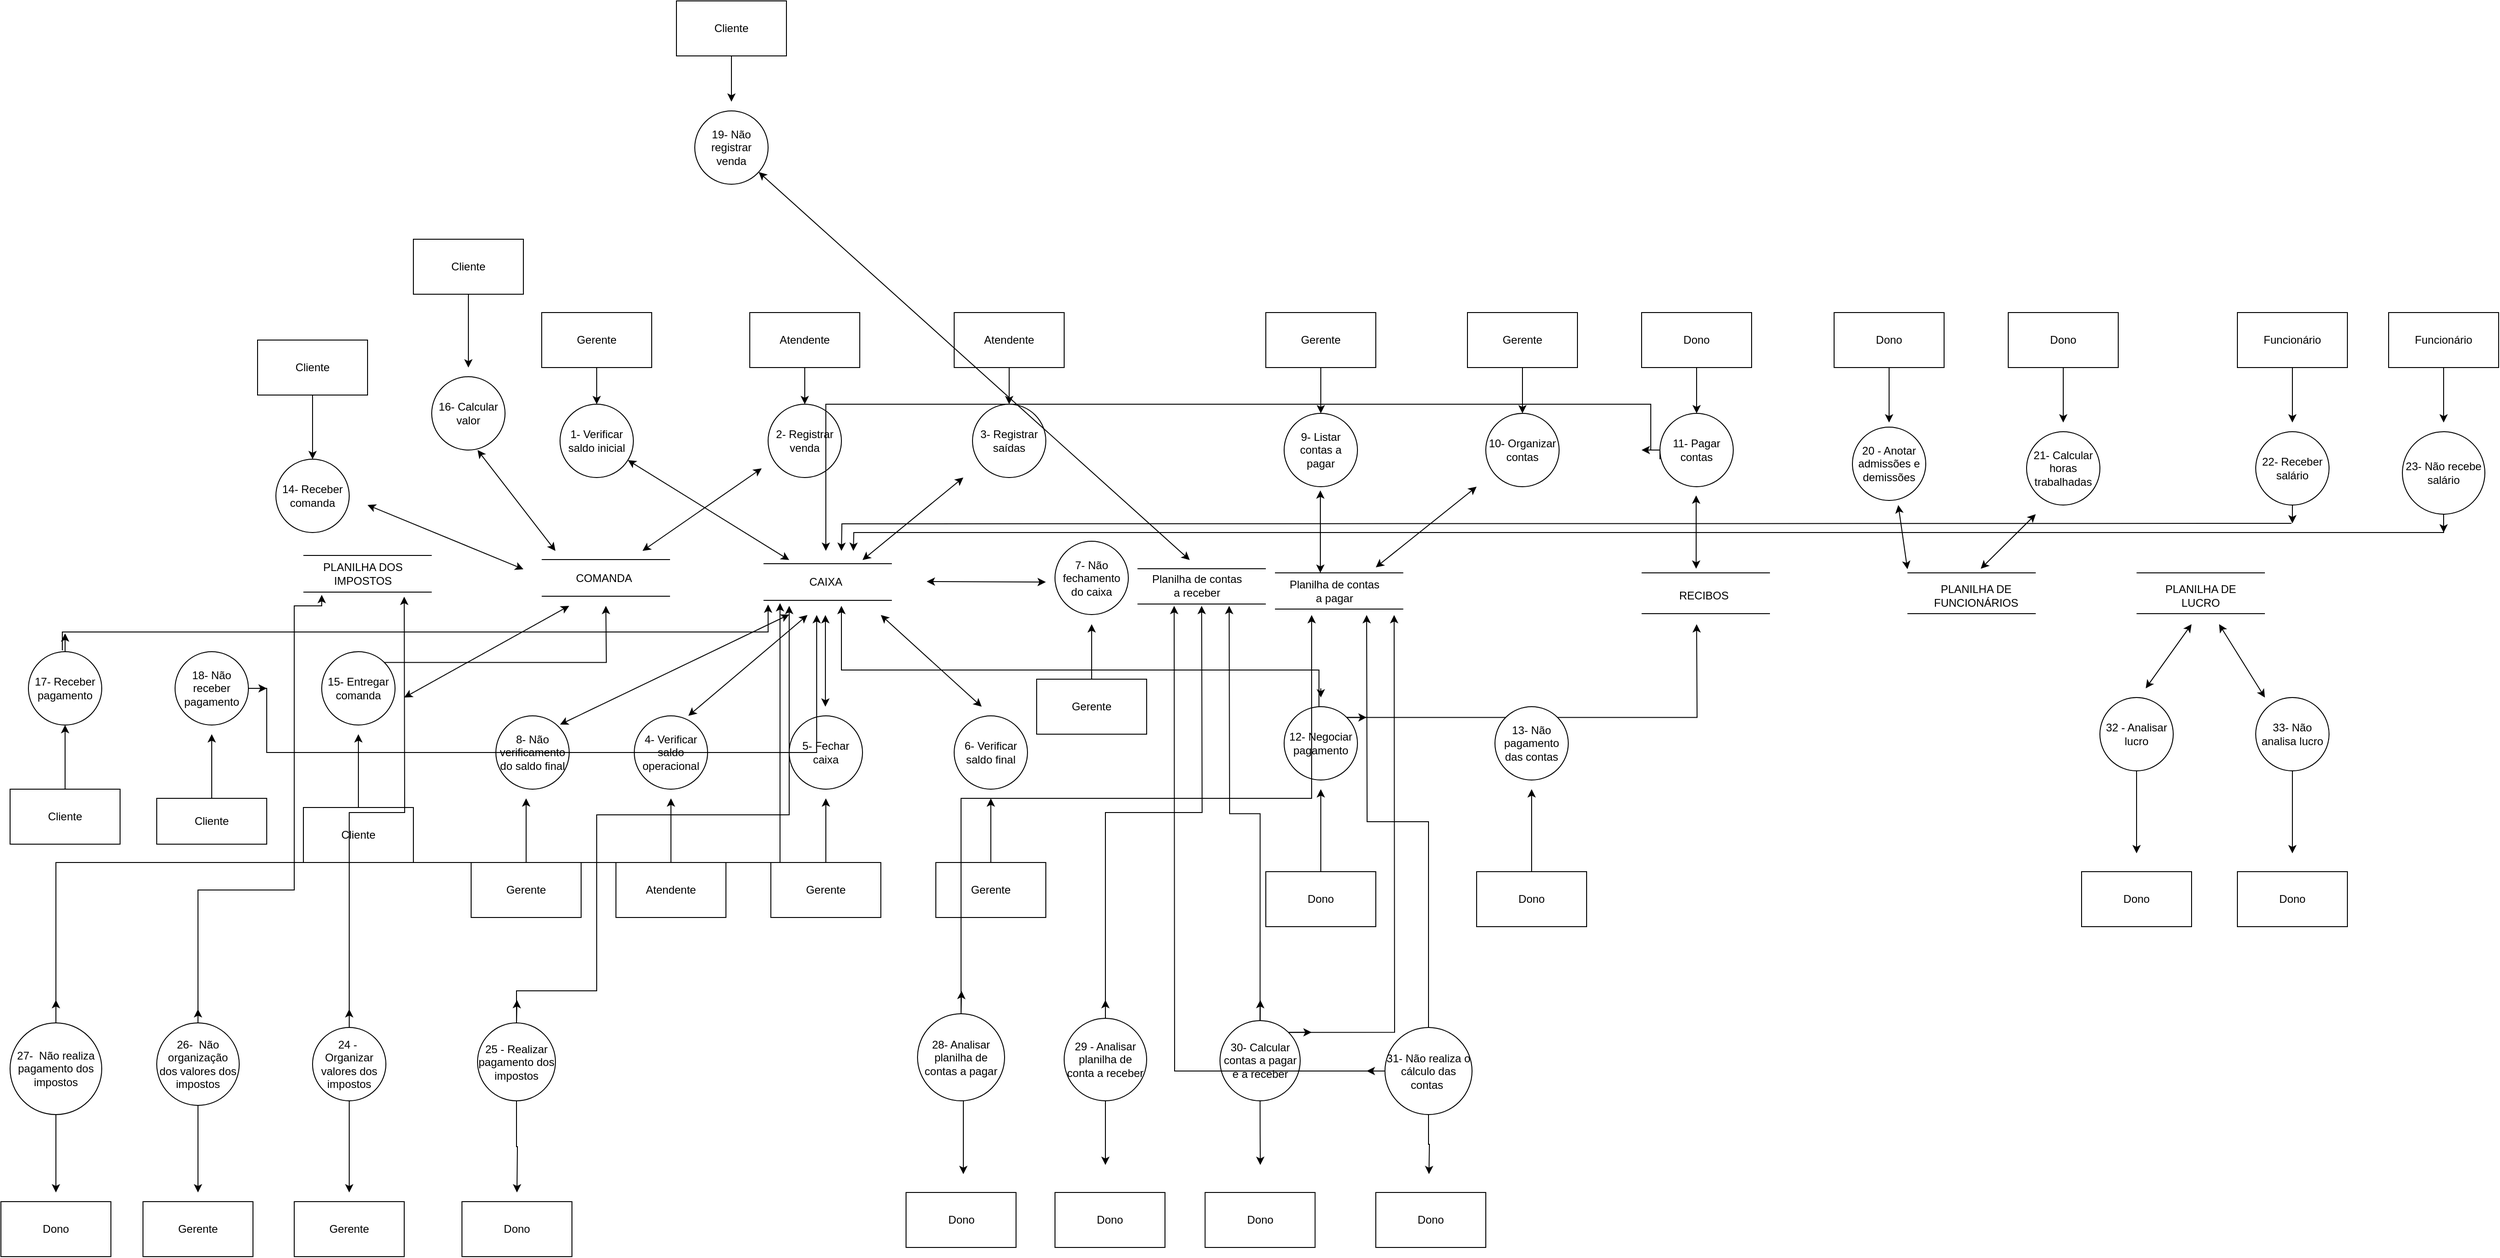 <mxfile version="12.8.1" type="device"><diagram id="vsCZZDjUXfxGXnzSSwas" name="Page-1"><mxGraphModel dx="2762" dy="1602" grid="1" gridSize="10" guides="1" tooltips="1" connect="1" arrows="1" fold="1" page="1" pageScale="1" pageWidth="827" pageHeight="1169" math="0" shadow="0"><root><mxCell id="0"/><mxCell id="1" parent="0"/><mxCell id="CysnaKkACtQHidT__Jbu-1" value="2- Registrar venda" style="ellipse;whiteSpace=wrap;html=1;aspect=fixed;" parent="1" vertex="1"><mxGeometry x="-493" y="120" width="80" height="80" as="geometry"/></mxCell><mxCell id="CysnaKkACtQHidT__Jbu-2" value="4- Verificar saldo operacional" style="ellipse;whiteSpace=wrap;html=1;aspect=fixed;" parent="1" vertex="1"><mxGeometry x="-639" y="460" width="80" height="80" as="geometry"/></mxCell><mxCell id="CysnaKkACtQHidT__Jbu-3" value="5- Fechar caixa" style="ellipse;whiteSpace=wrap;html=1;aspect=fixed;" parent="1" vertex="1"><mxGeometry x="-470" y="460" width="80" height="80" as="geometry"/></mxCell><mxCell id="CysnaKkACtQHidT__Jbu-4" value="7- Não fechamento do caixa" style="ellipse;whiteSpace=wrap;html=1;aspect=fixed;" parent="1" vertex="1"><mxGeometry x="-180" y="269.5" width="80" height="80" as="geometry"/></mxCell><mxCell id="CysnaKkACtQHidT__Jbu-5" value="6- Verificar saldo final" style="ellipse;whiteSpace=wrap;html=1;aspect=fixed;" parent="1" vertex="1"><mxGeometry x="-290" y="460" width="80" height="80" as="geometry"/></mxCell><mxCell id="CysnaKkACtQHidT__Jbu-6" value="8- Não verificamento do saldo final" style="ellipse;whiteSpace=wrap;html=1;aspect=fixed;" parent="1" vertex="1"><mxGeometry x="-790" y="460" width="80" height="80" as="geometry"/></mxCell><mxCell id="CysnaKkACtQHidT__Jbu-8" value="3- Registrar saídas" style="ellipse;whiteSpace=wrap;html=1;aspect=fixed;" parent="1" vertex="1"><mxGeometry x="-270" y="120" width="80" height="80" as="geometry"/></mxCell><mxCell id="CysnaKkACtQHidT__Jbu-9" value="1- Verificar saldo inicial" style="ellipse;whiteSpace=wrap;html=1;aspect=fixed;" parent="1" vertex="1"><mxGeometry x="-720" y="120" width="80" height="80" as="geometry"/></mxCell><mxCell id="CysnaKkACtQHidT__Jbu-27" style="edgeStyle=orthogonalEdgeStyle;rounded=0;orthogonalLoop=1;jettySize=auto;html=1;exitX=0.5;exitY=0;exitDx=0;exitDy=0;" parent="1" source="CysnaKkACtQHidT__Jbu-11" edge="1"><mxGeometry relative="1" as="geometry"><mxPoint x="-430" y="550" as="targetPoint"/></mxGeometry></mxCell><mxCell id="CysnaKkACtQHidT__Jbu-11" value="Gerente" style="rounded=0;whiteSpace=wrap;html=1;" parent="1" vertex="1"><mxGeometry x="-490" y="620" width="120" height="60" as="geometry"/></mxCell><mxCell id="CysnaKkACtQHidT__Jbu-15" style="edgeStyle=orthogonalEdgeStyle;rounded=0;orthogonalLoop=1;jettySize=auto;html=1;exitX=0.5;exitY=1;exitDx=0;exitDy=0;entryX=0.5;entryY=0;entryDx=0;entryDy=0;" parent="1" source="CysnaKkACtQHidT__Jbu-12" target="CysnaKkACtQHidT__Jbu-9" edge="1"><mxGeometry relative="1" as="geometry"/></mxCell><mxCell id="CysnaKkACtQHidT__Jbu-12" value="Gerente" style="rounded=0;whiteSpace=wrap;html=1;" parent="1" vertex="1"><mxGeometry x="-740" y="20" width="120" height="60" as="geometry"/></mxCell><mxCell id="CysnaKkACtQHidT__Jbu-16" style="edgeStyle=orthogonalEdgeStyle;rounded=0;orthogonalLoop=1;jettySize=auto;html=1;exitX=0.5;exitY=1;exitDx=0;exitDy=0;entryX=0.5;entryY=0;entryDx=0;entryDy=0;" parent="1" source="CysnaKkACtQHidT__Jbu-13" target="CysnaKkACtQHidT__Jbu-1" edge="1"><mxGeometry relative="1" as="geometry"/></mxCell><mxCell id="CysnaKkACtQHidT__Jbu-13" value="Atendente" style="rounded=0;whiteSpace=wrap;html=1;" parent="1" vertex="1"><mxGeometry x="-513" y="20" width="120" height="60" as="geometry"/></mxCell><mxCell id="CysnaKkACtQHidT__Jbu-17" style="edgeStyle=orthogonalEdgeStyle;rounded=0;orthogonalLoop=1;jettySize=auto;html=1;exitX=0.5;exitY=1;exitDx=0;exitDy=0;entryX=0.5;entryY=0;entryDx=0;entryDy=0;" parent="1" source="CysnaKkACtQHidT__Jbu-14" target="CysnaKkACtQHidT__Jbu-8" edge="1"><mxGeometry relative="1" as="geometry"/></mxCell><mxCell id="CysnaKkACtQHidT__Jbu-14" value="Atendente" style="rounded=0;whiteSpace=wrap;html=1;" parent="1" vertex="1"><mxGeometry x="-290" y="20" width="120" height="60" as="geometry"/></mxCell><mxCell id="CysnaKkACtQHidT__Jbu-18" value="" style="endArrow=none;html=1;" parent="1" edge="1"><mxGeometry width="50" height="50" relative="1" as="geometry"><mxPoint x="-498" y="294" as="sourcePoint"/><mxPoint x="-358" y="294" as="targetPoint"/></mxGeometry></mxCell><mxCell id="CysnaKkACtQHidT__Jbu-19" value="" style="endArrow=none;html=1;" parent="1" edge="1"><mxGeometry width="50" height="50" relative="1" as="geometry"><mxPoint x="-498" y="334" as="sourcePoint"/><mxPoint x="-358" y="334" as="targetPoint"/></mxGeometry></mxCell><mxCell id="CysnaKkACtQHidT__Jbu-20" value="CAIXA" style="text;html=1;strokeColor=none;fillColor=none;align=center;verticalAlign=middle;whiteSpace=wrap;rounded=0;" parent="1" vertex="1"><mxGeometry x="-455" y="304" width="50" height="20" as="geometry"/></mxCell><mxCell id="CysnaKkACtQHidT__Jbu-21" value="" style="endArrow=none;html=1;" parent="1" edge="1"><mxGeometry width="50" height="50" relative="1" as="geometry"><mxPoint x="-740" y="289.5" as="sourcePoint"/><mxPoint x="-600" y="289.5" as="targetPoint"/></mxGeometry></mxCell><mxCell id="CysnaKkACtQHidT__Jbu-22" value="" style="endArrow=none;html=1;" parent="1" edge="1"><mxGeometry width="50" height="50" relative="1" as="geometry"><mxPoint x="-740" y="329.5" as="sourcePoint"/><mxPoint x="-600" y="329.5" as="targetPoint"/></mxGeometry></mxCell><mxCell id="CysnaKkACtQHidT__Jbu-23" value="COMANDA" style="text;html=1;strokeColor=none;fillColor=none;align=center;verticalAlign=middle;whiteSpace=wrap;rounded=0;" parent="1" vertex="1"><mxGeometry x="-697" y="299.5" width="50" height="20" as="geometry"/></mxCell><mxCell id="CysnaKkACtQHidT__Jbu-26" style="edgeStyle=orthogonalEdgeStyle;rounded=0;orthogonalLoop=1;jettySize=auto;html=1;exitX=0.5;exitY=0;exitDx=0;exitDy=0;" parent="1" source="CysnaKkACtQHidT__Jbu-24" edge="1"><mxGeometry relative="1" as="geometry"><mxPoint x="-599" y="550" as="targetPoint"/></mxGeometry></mxCell><mxCell id="CysnaKkACtQHidT__Jbu-24" value="Atendente" style="rounded=0;whiteSpace=wrap;html=1;" parent="1" vertex="1"><mxGeometry x="-659" y="620" width="120" height="60" as="geometry"/></mxCell><mxCell id="CysnaKkACtQHidT__Jbu-28" style="edgeStyle=orthogonalEdgeStyle;rounded=0;orthogonalLoop=1;jettySize=auto;html=1;exitX=0.5;exitY=0;exitDx=0;exitDy=0;" parent="1" source="CysnaKkACtQHidT__Jbu-25" edge="1"><mxGeometry relative="1" as="geometry"><mxPoint x="-250" y="550" as="targetPoint"/></mxGeometry></mxCell><mxCell id="CysnaKkACtQHidT__Jbu-25" value="Gerente" style="rounded=0;whiteSpace=wrap;html=1;" parent="1" vertex="1"><mxGeometry x="-310" y="620" width="120" height="60" as="geometry"/></mxCell><mxCell id="CysnaKkACtQHidT__Jbu-29" value="" style="endArrow=classic;startArrow=classic;html=1;" parent="1" edge="1"><mxGeometry width="50" height="50" relative="1" as="geometry"><mxPoint x="-580" y="460" as="sourcePoint"/><mxPoint x="-450" y="350" as="targetPoint"/></mxGeometry></mxCell><mxCell id="CysnaKkACtQHidT__Jbu-30" value="" style="endArrow=classic;startArrow=classic;html=1;" parent="1" edge="1"><mxGeometry width="50" height="50" relative="1" as="geometry"><mxPoint x="-370" y="350" as="sourcePoint"/><mxPoint x="-260" y="450" as="targetPoint"/></mxGeometry></mxCell><mxCell id="CysnaKkACtQHidT__Jbu-31" value="" style="endArrow=classic;startArrow=classic;html=1;" parent="1" edge="1"><mxGeometry width="50" height="50" relative="1" as="geometry"><mxPoint x="-430.5" y="450" as="sourcePoint"/><mxPoint x="-430.5" y="350" as="targetPoint"/></mxGeometry></mxCell><mxCell id="CysnaKkACtQHidT__Jbu-32" value="" style="endArrow=classic;startArrow=classic;html=1;" parent="1" edge="1"><mxGeometry width="50" height="50" relative="1" as="geometry"><mxPoint x="-630" y="280" as="sourcePoint"/><mxPoint x="-500" y="190" as="targetPoint"/></mxGeometry></mxCell><mxCell id="CysnaKkACtQHidT__Jbu-33" value="" style="endArrow=classic;startArrow=classic;html=1;" parent="1" edge="1"><mxGeometry width="50" height="50" relative="1" as="geometry"><mxPoint x="-390" y="290" as="sourcePoint"/><mxPoint x="-280" y="200" as="targetPoint"/></mxGeometry></mxCell><mxCell id="CysnaKkACtQHidT__Jbu-34" value="" style="endArrow=classic;startArrow=classic;html=1;" parent="1" target="CysnaKkACtQHidT__Jbu-9" edge="1"><mxGeometry width="50" height="50" relative="1" as="geometry"><mxPoint x="-470" y="290" as="sourcePoint"/><mxPoint x="-630" y="180" as="targetPoint"/></mxGeometry></mxCell><mxCell id="CysnaKkACtQHidT__Jbu-35" style="edgeStyle=orthogonalEdgeStyle;rounded=0;orthogonalLoop=1;jettySize=auto;html=1;exitX=0.5;exitY=0;exitDx=0;exitDy=0;" parent="1" source="CysnaKkACtQHidT__Jbu-36" edge="1"><mxGeometry relative="1" as="geometry"><mxPoint x="-140" y="360" as="targetPoint"/></mxGeometry></mxCell><mxCell id="CysnaKkACtQHidT__Jbu-36" value="Gerente" style="rounded=0;whiteSpace=wrap;html=1;" parent="1" vertex="1"><mxGeometry x="-200" y="420" width="120" height="60" as="geometry"/></mxCell><mxCell id="CysnaKkACtQHidT__Jbu-38" value="" style="endArrow=classic;startArrow=classic;html=1;" parent="1" edge="1"><mxGeometry width="50" height="50" relative="1" as="geometry"><mxPoint x="-190" y="314" as="sourcePoint"/><mxPoint x="-320" y="313.5" as="targetPoint"/></mxGeometry></mxCell><mxCell id="CysnaKkACtQHidT__Jbu-39" style="edgeStyle=orthogonalEdgeStyle;rounded=0;orthogonalLoop=1;jettySize=auto;html=1;exitX=0.5;exitY=0;exitDx=0;exitDy=0;" parent="1" source="CysnaKkACtQHidT__Jbu-40" edge="1"><mxGeometry relative="1" as="geometry"><mxPoint x="-757" y="550" as="targetPoint"/></mxGeometry></mxCell><mxCell id="CysnaKkACtQHidT__Jbu-40" value="Gerente" style="rounded=0;whiteSpace=wrap;html=1;" parent="1" vertex="1"><mxGeometry x="-817" y="620" width="120" height="60" as="geometry"/></mxCell><mxCell id="CysnaKkACtQHidT__Jbu-41" value="" style="endArrow=classic;startArrow=classic;html=1;" parent="1" edge="1"><mxGeometry width="50" height="50" relative="1" as="geometry"><mxPoint x="-720" y="469.5" as="sourcePoint"/><mxPoint x="-470" y="349.5" as="targetPoint"/></mxGeometry></mxCell><mxCell id="CysnaKkACtQHidT__Jbu-42" value="9- Listar contas a pagar" style="ellipse;whiteSpace=wrap;html=1;aspect=fixed;" parent="1" vertex="1"><mxGeometry x="70" y="130" width="80" height="80" as="geometry"/></mxCell><mxCell id="CysnaKkACtQHidT__Jbu-43" value="10- Organizar contas" style="ellipse;whiteSpace=wrap;html=1;aspect=fixed;" parent="1" vertex="1"><mxGeometry x="290" y="130" width="80" height="80" as="geometry"/></mxCell><mxCell id="CysnaKkACtQHidT__Jbu-72" style="edgeStyle=orthogonalEdgeStyle;rounded=0;orthogonalLoop=1;jettySize=auto;html=1;exitX=0;exitY=0.625;exitDx=0;exitDy=0;exitPerimeter=0;" parent="1" source="CysnaKkACtQHidT__Jbu-44" edge="1"><mxGeometry relative="1" as="geometry"><mxPoint x="-430" y="280" as="targetPoint"/><mxPoint x="450" y="170" as="sourcePoint"/><Array as="points"><mxPoint x="480" y="170"/><mxPoint x="470" y="170"/><mxPoint x="470" y="120"/><mxPoint x="-430" y="120"/></Array></mxGeometry></mxCell><mxCell id="CysnaKkACtQHidT__Jbu-73" style="edgeStyle=orthogonalEdgeStyle;rounded=0;orthogonalLoop=1;jettySize=auto;html=1;exitX=0;exitY=0.5;exitDx=0;exitDy=0;" parent="1" source="CysnaKkACtQHidT__Jbu-44" edge="1"><mxGeometry relative="1" as="geometry"><mxPoint x="460" y="170" as="targetPoint"/></mxGeometry></mxCell><mxCell id="CysnaKkACtQHidT__Jbu-44" value="11- Pagar contas" style="ellipse;whiteSpace=wrap;html=1;aspect=fixed;" parent="1" vertex="1"><mxGeometry x="480" y="130" width="80" height="80" as="geometry"/></mxCell><mxCell id="CysnaKkACtQHidT__Jbu-74" style="edgeStyle=orthogonalEdgeStyle;rounded=0;orthogonalLoop=1;jettySize=auto;html=1;" parent="1" edge="1"><mxGeometry relative="1" as="geometry"><mxPoint x="-413" y="340" as="targetPoint"/><mxPoint x="108" y="450" as="sourcePoint"/><Array as="points"><mxPoint x="108" y="410"/><mxPoint x="-413" y="410"/></Array></mxGeometry></mxCell><mxCell id="CysnaKkACtQHidT__Jbu-75" style="edgeStyle=orthogonalEdgeStyle;rounded=0;orthogonalLoop=1;jettySize=auto;html=1;" parent="1" edge="1"><mxGeometry relative="1" as="geometry"><mxPoint x="110" y="440" as="targetPoint"/><mxPoint x="110" y="430" as="sourcePoint"/></mxGeometry></mxCell><mxCell id="CysnaKkACtQHidT__Jbu-77" style="edgeStyle=orthogonalEdgeStyle;rounded=0;orthogonalLoop=1;jettySize=auto;html=1;exitX=1;exitY=0;exitDx=0;exitDy=0;" parent="1" source="CysnaKkACtQHidT__Jbu-45" edge="1"><mxGeometry relative="1" as="geometry"><mxPoint x="520" y="360" as="targetPoint"/></mxGeometry></mxCell><mxCell id="CysnaKkACtQHidT__Jbu-78" style="edgeStyle=orthogonalEdgeStyle;rounded=0;orthogonalLoop=1;jettySize=auto;html=1;exitX=1;exitY=0;exitDx=0;exitDy=0;" parent="1" source="CysnaKkACtQHidT__Jbu-45" edge="1"><mxGeometry relative="1" as="geometry"><mxPoint x="160" y="462" as="targetPoint"/></mxGeometry></mxCell><mxCell id="CysnaKkACtQHidT__Jbu-45" value="12- Negociar pagamento" style="ellipse;whiteSpace=wrap;html=1;aspect=fixed;" parent="1" vertex="1"><mxGeometry x="70" y="450" width="80" height="80" as="geometry"/></mxCell><mxCell id="CysnaKkACtQHidT__Jbu-47" value="13- Não pagamento das contas" style="ellipse;whiteSpace=wrap;html=1;aspect=fixed;" parent="1" vertex="1"><mxGeometry x="300" y="450" width="80" height="80" as="geometry"/></mxCell><mxCell id="CysnaKkACtQHidT__Jbu-55" style="edgeStyle=orthogonalEdgeStyle;rounded=0;orthogonalLoop=1;jettySize=auto;html=1;exitX=0.5;exitY=1;exitDx=0;exitDy=0;entryX=0.5;entryY=0;entryDx=0;entryDy=0;" parent="1" source="CysnaKkACtQHidT__Jbu-50" target="CysnaKkACtQHidT__Jbu-42" edge="1"><mxGeometry relative="1" as="geometry"/></mxCell><mxCell id="CysnaKkACtQHidT__Jbu-50" value="Gerente" style="rounded=0;whiteSpace=wrap;html=1;" parent="1" vertex="1"><mxGeometry x="50" y="20" width="120" height="60" as="geometry"/></mxCell><mxCell id="CysnaKkACtQHidT__Jbu-57" style="edgeStyle=orthogonalEdgeStyle;rounded=0;orthogonalLoop=1;jettySize=auto;html=1;exitX=0.5;exitY=1;exitDx=0;exitDy=0;entryX=0.5;entryY=0;entryDx=0;entryDy=0;" parent="1" source="CysnaKkACtQHidT__Jbu-51" target="CysnaKkACtQHidT__Jbu-44" edge="1"><mxGeometry relative="1" as="geometry"/></mxCell><mxCell id="CysnaKkACtQHidT__Jbu-51" value="Dono" style="rounded=0;whiteSpace=wrap;html=1;" parent="1" vertex="1"><mxGeometry x="460" y="20" width="120" height="60" as="geometry"/></mxCell><mxCell id="CysnaKkACtQHidT__Jbu-58" style="edgeStyle=orthogonalEdgeStyle;rounded=0;orthogonalLoop=1;jettySize=auto;html=1;exitX=0.5;exitY=0;exitDx=0;exitDy=0;" parent="1" source="CysnaKkACtQHidT__Jbu-52" edge="1"><mxGeometry relative="1" as="geometry"><mxPoint x="110" y="540" as="targetPoint"/></mxGeometry></mxCell><mxCell id="CysnaKkACtQHidT__Jbu-52" value="Dono" style="rounded=0;whiteSpace=wrap;html=1;" parent="1" vertex="1"><mxGeometry x="50" y="630" width="120" height="60" as="geometry"/></mxCell><mxCell id="CysnaKkACtQHidT__Jbu-59" style="edgeStyle=orthogonalEdgeStyle;rounded=0;orthogonalLoop=1;jettySize=auto;html=1;exitX=0.5;exitY=0;exitDx=0;exitDy=0;" parent="1" source="CysnaKkACtQHidT__Jbu-53" edge="1"><mxGeometry relative="1" as="geometry"><mxPoint x="340" y="540" as="targetPoint"/></mxGeometry></mxCell><mxCell id="CysnaKkACtQHidT__Jbu-53" value="Dono" style="rounded=0;whiteSpace=wrap;html=1;" parent="1" vertex="1"><mxGeometry x="280" y="630" width="120" height="60" as="geometry"/></mxCell><mxCell id="CysnaKkACtQHidT__Jbu-56" style="edgeStyle=orthogonalEdgeStyle;rounded=0;orthogonalLoop=1;jettySize=auto;html=1;exitX=0.5;exitY=1;exitDx=0;exitDy=0;entryX=0.5;entryY=0;entryDx=0;entryDy=0;" parent="1" source="CysnaKkACtQHidT__Jbu-54" target="CysnaKkACtQHidT__Jbu-43" edge="1"><mxGeometry relative="1" as="geometry"/></mxCell><mxCell id="CysnaKkACtQHidT__Jbu-54" value="Gerente" style="rounded=0;whiteSpace=wrap;html=1;" parent="1" vertex="1"><mxGeometry x="270" y="20" width="120" height="60" as="geometry"/></mxCell><mxCell id="CysnaKkACtQHidT__Jbu-63" value="" style="endArrow=classic;startArrow=classic;html=1;" parent="1" edge="1"><mxGeometry width="50" height="50" relative="1" as="geometry"><mxPoint x="109.5" y="304" as="sourcePoint"/><mxPoint x="109.5" y="214" as="targetPoint"/></mxGeometry></mxCell><mxCell id="CysnaKkACtQHidT__Jbu-64" value="" style="endArrow=classic;startArrow=classic;html=1;" parent="1" edge="1"><mxGeometry width="50" height="50" relative="1" as="geometry"><mxPoint x="170" y="298" as="sourcePoint"/><mxPoint x="280" y="210" as="targetPoint"/></mxGeometry></mxCell><mxCell id="CysnaKkACtQHidT__Jbu-65" value="" style="endArrow=none;html=1;" parent="1" edge="1"><mxGeometry width="50" height="50" relative="1" as="geometry"><mxPoint x="460" y="304" as="sourcePoint"/><mxPoint x="600" y="304" as="targetPoint"/></mxGeometry></mxCell><mxCell id="CysnaKkACtQHidT__Jbu-66" value="" style="endArrow=none;html=1;" parent="1" edge="1"><mxGeometry width="50" height="50" relative="1" as="geometry"><mxPoint x="460" y="348.5" as="sourcePoint"/><mxPoint x="600" y="348.5" as="targetPoint"/></mxGeometry></mxCell><mxCell id="CysnaKkACtQHidT__Jbu-67" value="RECIBOS" style="text;html=1;strokeColor=none;fillColor=none;align=center;verticalAlign=middle;whiteSpace=wrap;rounded=0;" parent="1" vertex="1"><mxGeometry x="503" y="318.5" width="50" height="20" as="geometry"/></mxCell><mxCell id="CysnaKkACtQHidT__Jbu-68" value="" style="endArrow=none;html=1;" parent="1" edge="1"><mxGeometry width="50" height="50" relative="1" as="geometry"><mxPoint x="60" y="304" as="sourcePoint"/><mxPoint x="200" y="304" as="targetPoint"/></mxGeometry></mxCell><mxCell id="CysnaKkACtQHidT__Jbu-69" value="" style="endArrow=none;html=1;" parent="1" edge="1"><mxGeometry width="50" height="50" relative="1" as="geometry"><mxPoint x="60" y="343.5" as="sourcePoint"/><mxPoint x="200" y="343.5" as="targetPoint"/></mxGeometry></mxCell><mxCell id="CysnaKkACtQHidT__Jbu-70" value="Planilha de contas a pagar" style="text;html=1;strokeColor=none;fillColor=none;align=center;verticalAlign=middle;whiteSpace=wrap;rounded=0;" parent="1" vertex="1"><mxGeometry x="70" y="313.5" width="110" height="20" as="geometry"/></mxCell><mxCell id="CysnaKkACtQHidT__Jbu-71" value="" style="endArrow=classic;startArrow=classic;html=1;" parent="1" edge="1"><mxGeometry width="50" height="50" relative="1" as="geometry"><mxPoint x="519.5" y="299.5" as="sourcePoint"/><mxPoint x="519.5" y="219.5" as="targetPoint"/></mxGeometry></mxCell><mxCell id="CysnaKkACtQHidT__Jbu-79" value="14- Receber comanda" style="ellipse;whiteSpace=wrap;html=1;aspect=fixed;" parent="1" vertex="1"><mxGeometry x="-1030" y="180" width="80" height="80" as="geometry"/></mxCell><mxCell id="CysnaKkACtQHidT__Jbu-81" style="edgeStyle=orthogonalEdgeStyle;rounded=0;orthogonalLoop=1;jettySize=auto;html=1;exitX=0.5;exitY=1;exitDx=0;exitDy=0;" parent="1" source="CysnaKkACtQHidT__Jbu-80" edge="1"><mxGeometry relative="1" as="geometry"><mxPoint x="-990" y="180" as="targetPoint"/></mxGeometry></mxCell><mxCell id="CysnaKkACtQHidT__Jbu-80" value="Cliente" style="rounded=0;whiteSpace=wrap;html=1;" parent="1" vertex="1"><mxGeometry x="-1050" y="50" width="120" height="60" as="geometry"/></mxCell><mxCell id="CysnaKkACtQHidT__Jbu-82" value="16- Calcular valor" style="ellipse;whiteSpace=wrap;html=1;aspect=fixed;" parent="1" vertex="1"><mxGeometry x="-860" y="90" width="80" height="80" as="geometry"/></mxCell><mxCell id="CysnaKkACtQHidT__Jbu-107" style="edgeStyle=orthogonalEdgeStyle;rounded=0;orthogonalLoop=1;jettySize=auto;html=1;" parent="1" edge="1"><mxGeometry relative="1" as="geometry"><mxPoint x="-493" y="338.5" as="targetPoint"/><mxPoint x="-1263" y="388.5" as="sourcePoint"/><Array as="points"><mxPoint x="-1263" y="368.5"/><mxPoint x="-493" y="368.5"/></Array></mxGeometry></mxCell><mxCell id="CysnaKkACtQHidT__Jbu-109" style="edgeStyle=orthogonalEdgeStyle;rounded=0;orthogonalLoop=1;jettySize=auto;html=1;exitX=0.5;exitY=0;exitDx=0;exitDy=0;" parent="1" source="CysnaKkACtQHidT__Jbu-83" edge="1"><mxGeometry relative="1" as="geometry"><mxPoint x="-1260" y="370" as="targetPoint"/></mxGeometry></mxCell><mxCell id="CysnaKkACtQHidT__Jbu-83" value="17- Receber pagamento" style="ellipse;whiteSpace=wrap;html=1;aspect=fixed;" parent="1" vertex="1"><mxGeometry x="-1300" y="390" width="80" height="80" as="geometry"/></mxCell><mxCell id="CysnaKkACtQHidT__Jbu-105" style="edgeStyle=orthogonalEdgeStyle;rounded=0;orthogonalLoop=1;jettySize=auto;html=1;exitX=1;exitY=0;exitDx=0;exitDy=0;" parent="1" source="CysnaKkACtQHidT__Jbu-84" edge="1"><mxGeometry relative="1" as="geometry"><mxPoint x="-670" y="340" as="targetPoint"/></mxGeometry></mxCell><mxCell id="CysnaKkACtQHidT__Jbu-84" value="15- Entregar comanda" style="ellipse;whiteSpace=wrap;html=1;aspect=fixed;" parent="1" vertex="1"><mxGeometry x="-980" y="390" width="80" height="80" as="geometry"/></mxCell><mxCell id="CysnaKkACtQHidT__Jbu-106" style="edgeStyle=orthogonalEdgeStyle;rounded=0;orthogonalLoop=1;jettySize=auto;html=1;exitX=1;exitY=0.5;exitDx=0;exitDy=0;" parent="1" source="CysnaKkACtQHidT__Jbu-87" edge="1"><mxGeometry relative="1" as="geometry"><mxPoint x="-440" y="350" as="targetPoint"/><Array as="points"><mxPoint x="-1040" y="430"/><mxPoint x="-1040" y="500"/><mxPoint x="-440" y="500"/></Array></mxGeometry></mxCell><mxCell id="9Xt4PWP1nsYE0Gz9chHA-100" style="edgeStyle=orthogonalEdgeStyle;rounded=0;orthogonalLoop=1;jettySize=auto;html=1;exitX=1;exitY=0.5;exitDx=0;exitDy=0;" edge="1" parent="1" source="CysnaKkACtQHidT__Jbu-87"><mxGeometry relative="1" as="geometry"><mxPoint x="-1040" y="430" as="targetPoint"/></mxGeometry></mxCell><mxCell id="CysnaKkACtQHidT__Jbu-87" value="18- Não receber pagamento" style="ellipse;whiteSpace=wrap;html=1;aspect=fixed;" parent="1" vertex="1"><mxGeometry x="-1140" y="390" width="80" height="80" as="geometry"/></mxCell><mxCell id="CysnaKkACtQHidT__Jbu-88" value="19- Não registrar venda" style="ellipse;whiteSpace=wrap;html=1;aspect=fixed;" parent="1" vertex="1"><mxGeometry x="-573" y="-200" width="80" height="80" as="geometry"/></mxCell><mxCell id="CysnaKkACtQHidT__Jbu-89" value="" style="endArrow=classic;startArrow=classic;html=1;" parent="1" edge="1"><mxGeometry width="50" height="50" relative="1" as="geometry"><mxPoint x="-930" y="230" as="sourcePoint"/><mxPoint x="-760" y="300" as="targetPoint"/></mxGeometry></mxCell><mxCell id="CysnaKkACtQHidT__Jbu-90" value="" style="endArrow=classic;startArrow=classic;html=1;" parent="1" edge="1"><mxGeometry width="50" height="50" relative="1" as="geometry"><mxPoint x="-725" y="280" as="sourcePoint"/><mxPoint x="-810" y="170" as="targetPoint"/><Array as="points"/></mxGeometry></mxCell><mxCell id="CysnaKkACtQHidT__Jbu-93" style="edgeStyle=orthogonalEdgeStyle;rounded=0;orthogonalLoop=1;jettySize=auto;html=1;exitX=0.5;exitY=1;exitDx=0;exitDy=0;" parent="1" source="CysnaKkACtQHidT__Jbu-92" edge="1"><mxGeometry relative="1" as="geometry"><mxPoint x="-820" y="80" as="targetPoint"/></mxGeometry></mxCell><mxCell id="CysnaKkACtQHidT__Jbu-92" value="Cliente" style="rounded=0;whiteSpace=wrap;html=1;" parent="1" vertex="1"><mxGeometry x="-880" y="-60" width="120" height="60" as="geometry"/></mxCell><mxCell id="CysnaKkACtQHidT__Jbu-95" style="edgeStyle=orthogonalEdgeStyle;rounded=0;orthogonalLoop=1;jettySize=auto;html=1;exitX=0.5;exitY=1;exitDx=0;exitDy=0;" parent="1" source="CysnaKkACtQHidT__Jbu-94" edge="1"><mxGeometry relative="1" as="geometry"><mxPoint x="-533" y="-210" as="targetPoint"/></mxGeometry></mxCell><mxCell id="CysnaKkACtQHidT__Jbu-94" value="Cliente" style="rounded=0;whiteSpace=wrap;html=1;" parent="1" vertex="1"><mxGeometry x="-593" y="-320" width="120" height="60" as="geometry"/></mxCell><mxCell id="CysnaKkACtQHidT__Jbu-96" value="" style="endArrow=classic;startArrow=classic;html=1;" parent="1" edge="1" target="CysnaKkACtQHidT__Jbu-88"><mxGeometry width="50" height="50" relative="1" as="geometry"><mxPoint x="-33" y="290" as="sourcePoint"/><mxPoint x="-573" y="-125" as="targetPoint"/></mxGeometry></mxCell><mxCell id="CysnaKkACtQHidT__Jbu-98" style="edgeStyle=orthogonalEdgeStyle;rounded=0;orthogonalLoop=1;jettySize=auto;html=1;exitX=0.5;exitY=0;exitDx=0;exitDy=0;" parent="1" source="CysnaKkACtQHidT__Jbu-97" edge="1"><mxGeometry relative="1" as="geometry"><mxPoint x="-940" y="480" as="targetPoint"/></mxGeometry></mxCell><mxCell id="CysnaKkACtQHidT__Jbu-97" value="Cliente" style="rounded=0;whiteSpace=wrap;html=1;" parent="1" vertex="1"><mxGeometry x="-1000" y="560" width="120" height="60" as="geometry"/></mxCell><mxCell id="CysnaKkACtQHidT__Jbu-99" value="" style="endArrow=classic;startArrow=classic;html=1;" parent="1" edge="1"><mxGeometry width="50" height="50" relative="1" as="geometry"><mxPoint x="-890" y="440" as="sourcePoint"/><mxPoint x="-710" y="340" as="targetPoint"/></mxGeometry></mxCell><mxCell id="CysnaKkACtQHidT__Jbu-101" style="edgeStyle=orthogonalEdgeStyle;rounded=0;orthogonalLoop=1;jettySize=auto;html=1;exitX=0.5;exitY=0;exitDx=0;exitDy=0;" parent="1" source="CysnaKkACtQHidT__Jbu-100" edge="1"><mxGeometry relative="1" as="geometry"><mxPoint x="-1100" y="480" as="targetPoint"/></mxGeometry></mxCell><mxCell id="CysnaKkACtQHidT__Jbu-100" value="Cliente" style="rounded=0;whiteSpace=wrap;html=1;" parent="1" vertex="1"><mxGeometry x="-1160" y="550" width="120" height="50" as="geometry"/></mxCell><mxCell id="CysnaKkACtQHidT__Jbu-103" value="" style="edgeStyle=orthogonalEdgeStyle;rounded=0;orthogonalLoop=1;jettySize=auto;html=1;" parent="1" source="CysnaKkACtQHidT__Jbu-102" target="CysnaKkACtQHidT__Jbu-83" edge="1"><mxGeometry relative="1" as="geometry"/></mxCell><mxCell id="CysnaKkACtQHidT__Jbu-102" value="Cliente" style="rounded=0;whiteSpace=wrap;html=1;" parent="1" vertex="1"><mxGeometry x="-1320" y="540" width="120" height="60" as="geometry"/></mxCell><mxCell id="9Xt4PWP1nsYE0Gz9chHA-1" value="20 - Anotar admissões e demissões" style="ellipse;whiteSpace=wrap;html=1;aspect=fixed;" vertex="1" parent="1"><mxGeometry x="690" y="145" width="80" height="80" as="geometry"/></mxCell><mxCell id="9Xt4PWP1nsYE0Gz9chHA-2" value="21- Calcular horas trabalhadas" style="ellipse;whiteSpace=wrap;html=1;aspect=fixed;" vertex="1" parent="1"><mxGeometry x="880" y="150" width="80" height="80" as="geometry"/></mxCell><mxCell id="9Xt4PWP1nsYE0Gz9chHA-21" style="edgeStyle=orthogonalEdgeStyle;rounded=0;orthogonalLoop=1;jettySize=auto;html=1;exitX=0.5;exitY=1;exitDx=0;exitDy=0;" edge="1" parent="1" source="9Xt4PWP1nsYE0Gz9chHA-3"><mxGeometry relative="1" as="geometry"><mxPoint x="-400" y="280" as="targetPoint"/></mxGeometry></mxCell><mxCell id="9Xt4PWP1nsYE0Gz9chHA-99" style="edgeStyle=orthogonalEdgeStyle;rounded=0;orthogonalLoop=1;jettySize=auto;html=1;exitX=0.5;exitY=1;exitDx=0;exitDy=0;" edge="1" parent="1" source="9Xt4PWP1nsYE0Gz9chHA-3"><mxGeometry relative="1" as="geometry"><mxPoint x="1335" y="260" as="targetPoint"/></mxGeometry></mxCell><mxCell id="9Xt4PWP1nsYE0Gz9chHA-3" value="23- Não recebe salário" style="ellipse;whiteSpace=wrap;html=1;aspect=fixed;" vertex="1" parent="1"><mxGeometry x="1290" y="150" width="90" height="90" as="geometry"/></mxCell><mxCell id="9Xt4PWP1nsYE0Gz9chHA-17" style="edgeStyle=orthogonalEdgeStyle;rounded=0;orthogonalLoop=1;jettySize=auto;html=1;" edge="1" parent="1"><mxGeometry relative="1" as="geometry"><mxPoint x="-413" y="280" as="targetPoint"/><mxPoint x="1169" y="250" as="sourcePoint"/></mxGeometry></mxCell><mxCell id="9Xt4PWP1nsYE0Gz9chHA-18" style="edgeStyle=orthogonalEdgeStyle;rounded=0;orthogonalLoop=1;jettySize=auto;html=1;exitX=0.5;exitY=1;exitDx=0;exitDy=0;" edge="1" parent="1" source="9Xt4PWP1nsYE0Gz9chHA-4"><mxGeometry relative="1" as="geometry"><mxPoint x="1170" y="250" as="targetPoint"/></mxGeometry></mxCell><mxCell id="9Xt4PWP1nsYE0Gz9chHA-4" value="22- Receber salário" style="ellipse;whiteSpace=wrap;html=1;aspect=fixed;" vertex="1" parent="1"><mxGeometry x="1130" y="150" width="80" height="80" as="geometry"/></mxCell><mxCell id="9Xt4PWP1nsYE0Gz9chHA-7" style="edgeStyle=orthogonalEdgeStyle;rounded=0;orthogonalLoop=1;jettySize=auto;html=1;exitX=0.5;exitY=1;exitDx=0;exitDy=0;" edge="1" parent="1" source="9Xt4PWP1nsYE0Gz9chHA-5"><mxGeometry relative="1" as="geometry"><mxPoint x="730" y="140" as="targetPoint"/></mxGeometry></mxCell><mxCell id="9Xt4PWP1nsYE0Gz9chHA-5" value="Dono" style="rounded=0;whiteSpace=wrap;html=1;" vertex="1" parent="1"><mxGeometry x="670" y="20" width="120" height="60" as="geometry"/></mxCell><mxCell id="9Xt4PWP1nsYE0Gz9chHA-11" style="edgeStyle=orthogonalEdgeStyle;rounded=0;orthogonalLoop=1;jettySize=auto;html=1;exitX=0.5;exitY=1;exitDx=0;exitDy=0;" edge="1" parent="1" source="9Xt4PWP1nsYE0Gz9chHA-6"><mxGeometry relative="1" as="geometry"><mxPoint x="1170" y="140" as="targetPoint"/></mxGeometry></mxCell><mxCell id="9Xt4PWP1nsYE0Gz9chHA-6" value="Funcionário" style="rounded=0;whiteSpace=wrap;html=1;" vertex="1" parent="1"><mxGeometry x="1110" y="20" width="120" height="60" as="geometry"/></mxCell><mxCell id="9Xt4PWP1nsYE0Gz9chHA-8" style="edgeStyle=orthogonalEdgeStyle;rounded=0;orthogonalLoop=1;jettySize=auto;html=1;exitX=0.5;exitY=1;exitDx=0;exitDy=0;" edge="1" parent="1" source="9Xt4PWP1nsYE0Gz9chHA-9"><mxGeometry relative="1" as="geometry"><mxPoint x="920" y="140" as="targetPoint"/></mxGeometry></mxCell><mxCell id="9Xt4PWP1nsYE0Gz9chHA-9" value="Dono" style="rounded=0;whiteSpace=wrap;html=1;" vertex="1" parent="1"><mxGeometry x="860" y="20" width="120" height="60" as="geometry"/></mxCell><mxCell id="9Xt4PWP1nsYE0Gz9chHA-12" value="" style="endArrow=none;html=1;" edge="1" parent="1"><mxGeometry width="50" height="50" relative="1" as="geometry"><mxPoint x="750" y="304" as="sourcePoint"/><mxPoint x="890" y="304" as="targetPoint"/></mxGeometry></mxCell><mxCell id="9Xt4PWP1nsYE0Gz9chHA-13" value="" style="endArrow=none;html=1;" edge="1" parent="1"><mxGeometry width="50" height="50" relative="1" as="geometry"><mxPoint x="750" y="348.5" as="sourcePoint"/><mxPoint x="890" y="348.5" as="targetPoint"/></mxGeometry></mxCell><mxCell id="9Xt4PWP1nsYE0Gz9chHA-14" value="PLANILHA DE FUNCIONÁRIOS" style="text;html=1;strokeColor=none;fillColor=none;align=center;verticalAlign=middle;whiteSpace=wrap;rounded=0;" vertex="1" parent="1"><mxGeometry x="780" y="318.5" width="90" height="20" as="geometry"/></mxCell><mxCell id="9Xt4PWP1nsYE0Gz9chHA-15" value="" style="endArrow=classic;startArrow=classic;html=1;" edge="1" parent="1"><mxGeometry width="50" height="50" relative="1" as="geometry"><mxPoint x="750" y="300" as="sourcePoint"/><mxPoint x="740" y="230" as="targetPoint"/></mxGeometry></mxCell><mxCell id="9Xt4PWP1nsYE0Gz9chHA-16" value="" style="endArrow=classic;startArrow=classic;html=1;" edge="1" parent="1"><mxGeometry width="50" height="50" relative="1" as="geometry"><mxPoint x="830" y="299.5" as="sourcePoint"/><mxPoint x="890" y="240" as="targetPoint"/></mxGeometry></mxCell><mxCell id="9Xt4PWP1nsYE0Gz9chHA-19" style="edgeStyle=orthogonalEdgeStyle;rounded=0;orthogonalLoop=1;jettySize=auto;html=1;exitX=0.5;exitY=1;exitDx=0;exitDy=0;" edge="1" parent="1" source="9Xt4PWP1nsYE0Gz9chHA-20"><mxGeometry relative="1" as="geometry"><mxPoint x="1335" y="140" as="targetPoint"/></mxGeometry></mxCell><mxCell id="9Xt4PWP1nsYE0Gz9chHA-20" value="Funcionário" style="rounded=0;whiteSpace=wrap;html=1;" vertex="1" parent="1"><mxGeometry x="1275" y="20" width="120" height="60" as="geometry"/></mxCell><mxCell id="9Xt4PWP1nsYE0Gz9chHA-41" style="edgeStyle=orthogonalEdgeStyle;rounded=0;orthogonalLoop=1;jettySize=auto;html=1;exitX=0.5;exitY=1;exitDx=0;exitDy=0;" edge="1" parent="1" source="9Xt4PWP1nsYE0Gz9chHA-22"><mxGeometry relative="1" as="geometry"><mxPoint x="-767" y="980" as="targetPoint"/></mxGeometry></mxCell><mxCell id="9Xt4PWP1nsYE0Gz9chHA-42" style="edgeStyle=orthogonalEdgeStyle;rounded=0;orthogonalLoop=1;jettySize=auto;html=1;exitX=0.5;exitY=0;exitDx=0;exitDy=0;" edge="1" parent="1" source="9Xt4PWP1nsYE0Gz9chHA-22"><mxGeometry relative="1" as="geometry"><mxPoint x="-470" y="340" as="targetPoint"/><Array as="points"><mxPoint x="-767" y="760"/><mxPoint x="-680" y="760"/><mxPoint x="-680" y="568"/><mxPoint x="-470" y="568"/></Array></mxGeometry></mxCell><mxCell id="9Xt4PWP1nsYE0Gz9chHA-43" style="edgeStyle=orthogonalEdgeStyle;rounded=0;orthogonalLoop=1;jettySize=auto;html=1;exitX=0.5;exitY=0;exitDx=0;exitDy=0;" edge="1" parent="1" source="9Xt4PWP1nsYE0Gz9chHA-22"><mxGeometry relative="1" as="geometry"><mxPoint x="-767" y="770" as="targetPoint"/></mxGeometry></mxCell><mxCell id="9Xt4PWP1nsYE0Gz9chHA-22" value="25 - Realizar pagamento dos impostos" style="ellipse;whiteSpace=wrap;html=1;aspect=fixed;" vertex="1" parent="1"><mxGeometry x="-810" y="795" width="85" height="85" as="geometry"/></mxCell><mxCell id="9Xt4PWP1nsYE0Gz9chHA-37" style="edgeStyle=orthogonalEdgeStyle;rounded=0;orthogonalLoop=1;jettySize=auto;html=1;exitX=0.5;exitY=1;exitDx=0;exitDy=0;" edge="1" parent="1" source="9Xt4PWP1nsYE0Gz9chHA-23"><mxGeometry relative="1" as="geometry"><mxPoint x="-1270" y="980" as="targetPoint"/></mxGeometry></mxCell><mxCell id="9Xt4PWP1nsYE0Gz9chHA-44" style="edgeStyle=orthogonalEdgeStyle;rounded=0;orthogonalLoop=1;jettySize=auto;html=1;exitX=0.5;exitY=0;exitDx=0;exitDy=0;" edge="1" parent="1" source="9Xt4PWP1nsYE0Gz9chHA-23"><mxGeometry relative="1" as="geometry"><mxPoint x="-480" y="337" as="targetPoint"/><Array as="points"><mxPoint x="-1270" y="620"/><mxPoint x="-480" y="620"/></Array></mxGeometry></mxCell><mxCell id="9Xt4PWP1nsYE0Gz9chHA-45" style="edgeStyle=orthogonalEdgeStyle;rounded=0;orthogonalLoop=1;jettySize=auto;html=1;exitX=0.5;exitY=0;exitDx=0;exitDy=0;" edge="1" parent="1" source="9Xt4PWP1nsYE0Gz9chHA-23"><mxGeometry relative="1" as="geometry"><mxPoint x="-1270" y="770" as="targetPoint"/></mxGeometry></mxCell><mxCell id="9Xt4PWP1nsYE0Gz9chHA-23" value="27-&amp;nbsp; Não realiza pagamento dos impostos" style="ellipse;whiteSpace=wrap;html=1;aspect=fixed;" vertex="1" parent="1"><mxGeometry x="-1320" y="795" width="100" height="100" as="geometry"/></mxCell><mxCell id="9Xt4PWP1nsYE0Gz9chHA-30" style="edgeStyle=orthogonalEdgeStyle;rounded=0;orthogonalLoop=1;jettySize=auto;html=1;exitX=0.5;exitY=1;exitDx=0;exitDy=0;" edge="1" parent="1" source="9Xt4PWP1nsYE0Gz9chHA-24"><mxGeometry relative="1" as="geometry"><mxPoint x="-950" y="980" as="targetPoint"/></mxGeometry></mxCell><mxCell id="9Xt4PWP1nsYE0Gz9chHA-48" style="edgeStyle=orthogonalEdgeStyle;rounded=0;orthogonalLoop=1;jettySize=auto;html=1;exitX=0.5;exitY=0;exitDx=0;exitDy=0;" edge="1" parent="1" source="9Xt4PWP1nsYE0Gz9chHA-24"><mxGeometry relative="1" as="geometry"><mxPoint x="-890" y="330" as="targetPoint"/></mxGeometry></mxCell><mxCell id="9Xt4PWP1nsYE0Gz9chHA-49" style="edgeStyle=orthogonalEdgeStyle;rounded=0;orthogonalLoop=1;jettySize=auto;html=1;exitX=0.5;exitY=0;exitDx=0;exitDy=0;" edge="1" parent="1" source="9Xt4PWP1nsYE0Gz9chHA-24"><mxGeometry relative="1" as="geometry"><mxPoint x="-950" y="780" as="targetPoint"/></mxGeometry></mxCell><mxCell id="9Xt4PWP1nsYE0Gz9chHA-24" value="24 -&amp;nbsp; Organizar valores dos impostos" style="ellipse;whiteSpace=wrap;html=1;aspect=fixed;" vertex="1" parent="1"><mxGeometry x="-990" y="800" width="80" height="80" as="geometry"/></mxCell><mxCell id="9Xt4PWP1nsYE0Gz9chHA-31" style="edgeStyle=orthogonalEdgeStyle;rounded=0;orthogonalLoop=1;jettySize=auto;html=1;exitX=0.5;exitY=1;exitDx=0;exitDy=0;" edge="1" parent="1" source="9Xt4PWP1nsYE0Gz9chHA-25"><mxGeometry relative="1" as="geometry"><mxPoint x="-1115" y="980" as="targetPoint"/></mxGeometry></mxCell><mxCell id="9Xt4PWP1nsYE0Gz9chHA-46" style="edgeStyle=orthogonalEdgeStyle;rounded=0;orthogonalLoop=1;jettySize=auto;html=1;exitX=0.5;exitY=0;exitDx=0;exitDy=0;" edge="1" parent="1" source="9Xt4PWP1nsYE0Gz9chHA-25"><mxGeometry relative="1" as="geometry"><mxPoint x="-980" y="328" as="targetPoint"/><Array as="points"><mxPoint x="-1115" y="650"/><mxPoint x="-1010" y="650"/><mxPoint x="-1010" y="340"/><mxPoint x="-980" y="340"/></Array></mxGeometry></mxCell><mxCell id="9Xt4PWP1nsYE0Gz9chHA-47" style="edgeStyle=orthogonalEdgeStyle;rounded=0;orthogonalLoop=1;jettySize=auto;html=1;exitX=0.5;exitY=0;exitDx=0;exitDy=0;" edge="1" parent="1" source="9Xt4PWP1nsYE0Gz9chHA-25"><mxGeometry relative="1" as="geometry"><mxPoint x="-1115" y="780" as="targetPoint"/></mxGeometry></mxCell><mxCell id="9Xt4PWP1nsYE0Gz9chHA-25" value="26-&amp;nbsp; Não organização dos valores dos impostos" style="ellipse;whiteSpace=wrap;html=1;aspect=fixed;" vertex="1" parent="1"><mxGeometry x="-1160" y="795" width="90" height="90" as="geometry"/></mxCell><mxCell id="9Xt4PWP1nsYE0Gz9chHA-27" value="" style="endArrow=none;html=1;" edge="1" parent="1"><mxGeometry width="50" height="50" relative="1" as="geometry"><mxPoint x="-1000" y="285" as="sourcePoint"/><mxPoint x="-860" y="285" as="targetPoint"/></mxGeometry></mxCell><mxCell id="9Xt4PWP1nsYE0Gz9chHA-28" value="" style="endArrow=none;html=1;" edge="1" parent="1"><mxGeometry width="50" height="50" relative="1" as="geometry"><mxPoint x="-1000" y="325" as="sourcePoint"/><mxPoint x="-860" y="325" as="targetPoint"/></mxGeometry></mxCell><mxCell id="9Xt4PWP1nsYE0Gz9chHA-29" value="PLANILHA DOS IMPOSTOS" style="text;html=1;strokeColor=none;fillColor=none;align=center;verticalAlign=middle;whiteSpace=wrap;rounded=0;" vertex="1" parent="1"><mxGeometry x="-1000" y="295" width="130" height="20" as="geometry"/></mxCell><mxCell id="9Xt4PWP1nsYE0Gz9chHA-34" value="Gerente" style="rounded=0;whiteSpace=wrap;html=1;" vertex="1" parent="1"><mxGeometry x="-1175" y="990" width="120" height="60" as="geometry"/></mxCell><mxCell id="9Xt4PWP1nsYE0Gz9chHA-36" value="Gerente" style="rounded=0;whiteSpace=wrap;html=1;" vertex="1" parent="1"><mxGeometry x="-1010" y="990" width="120" height="60" as="geometry"/></mxCell><mxCell id="9Xt4PWP1nsYE0Gz9chHA-39" value="Dono" style="rounded=0;whiteSpace=wrap;html=1;" vertex="1" parent="1"><mxGeometry x="-1330" y="990" width="120" height="60" as="geometry"/></mxCell><mxCell id="9Xt4PWP1nsYE0Gz9chHA-40" value="Dono" style="rounded=0;whiteSpace=wrap;html=1;" vertex="1" parent="1"><mxGeometry x="-827" y="990" width="120" height="60" as="geometry"/></mxCell><mxCell id="9Xt4PWP1nsYE0Gz9chHA-50" value="" style="endArrow=none;html=1;" edge="1" parent="1"><mxGeometry width="50" height="50" relative="1" as="geometry"><mxPoint x="-90" y="338" as="sourcePoint"/><mxPoint x="50" y="338" as="targetPoint"/></mxGeometry></mxCell><mxCell id="9Xt4PWP1nsYE0Gz9chHA-51" value="Planilha de contas a receber" style="text;html=1;strokeColor=none;fillColor=none;align=center;verticalAlign=middle;whiteSpace=wrap;rounded=0;" vertex="1" parent="1"><mxGeometry x="-80" y="308" width="110" height="20" as="geometry"/></mxCell><mxCell id="9Xt4PWP1nsYE0Gz9chHA-52" value="" style="endArrow=none;html=1;" edge="1" parent="1"><mxGeometry width="50" height="50" relative="1" as="geometry"><mxPoint x="-90" y="299.5" as="sourcePoint"/><mxPoint x="50" y="299.5" as="targetPoint"/></mxGeometry></mxCell><mxCell id="9Xt4PWP1nsYE0Gz9chHA-65" style="edgeStyle=orthogonalEdgeStyle;rounded=0;orthogonalLoop=1;jettySize=auto;html=1;exitX=0.5;exitY=1;exitDx=0;exitDy=0;" edge="1" parent="1" source="9Xt4PWP1nsYE0Gz9chHA-53"><mxGeometry relative="1" as="geometry"><mxPoint x="-125" y="950" as="targetPoint"/></mxGeometry></mxCell><mxCell id="9Xt4PWP1nsYE0Gz9chHA-73" style="edgeStyle=orthogonalEdgeStyle;rounded=0;orthogonalLoop=1;jettySize=auto;html=1;exitX=0.5;exitY=0;exitDx=0;exitDy=0;" edge="1" parent="1" source="9Xt4PWP1nsYE0Gz9chHA-53"><mxGeometry relative="1" as="geometry"><mxPoint x="-20" y="340" as="targetPoint"/></mxGeometry></mxCell><mxCell id="9Xt4PWP1nsYE0Gz9chHA-76" style="edgeStyle=orthogonalEdgeStyle;rounded=0;orthogonalLoop=1;jettySize=auto;html=1;exitX=0.5;exitY=0;exitDx=0;exitDy=0;" edge="1" parent="1" source="9Xt4PWP1nsYE0Gz9chHA-53"><mxGeometry relative="1" as="geometry"><mxPoint x="-125" y="770" as="targetPoint"/></mxGeometry></mxCell><mxCell id="9Xt4PWP1nsYE0Gz9chHA-53" value="29 - Analisar planilha de conta a receber" style="ellipse;whiteSpace=wrap;html=1;aspect=fixed;" vertex="1" parent="1"><mxGeometry x="-170" y="790" width="90" height="90" as="geometry"/></mxCell><mxCell id="9Xt4PWP1nsYE0Gz9chHA-66" style="edgeStyle=orthogonalEdgeStyle;rounded=0;orthogonalLoop=1;jettySize=auto;html=1;exitX=0.5;exitY=1;exitDx=0;exitDy=0;" edge="1" parent="1" source="9Xt4PWP1nsYE0Gz9chHA-54"><mxGeometry relative="1" as="geometry"><mxPoint x="44" y="950" as="targetPoint"/></mxGeometry></mxCell><mxCell id="9Xt4PWP1nsYE0Gz9chHA-79" style="edgeStyle=orthogonalEdgeStyle;rounded=0;orthogonalLoop=1;jettySize=auto;html=1;exitX=0.5;exitY=0;exitDx=0;exitDy=0;" edge="1" parent="1" source="9Xt4PWP1nsYE0Gz9chHA-54"><mxGeometry relative="1" as="geometry"><mxPoint x="10" y="340" as="targetPoint"/></mxGeometry></mxCell><mxCell id="9Xt4PWP1nsYE0Gz9chHA-80" style="edgeStyle=orthogonalEdgeStyle;rounded=0;orthogonalLoop=1;jettySize=auto;html=1;exitX=1;exitY=0;exitDx=0;exitDy=0;" edge="1" parent="1" source="9Xt4PWP1nsYE0Gz9chHA-54"><mxGeometry relative="1" as="geometry"><mxPoint x="190" y="350" as="targetPoint"/></mxGeometry></mxCell><mxCell id="9Xt4PWP1nsYE0Gz9chHA-83" style="edgeStyle=orthogonalEdgeStyle;rounded=0;orthogonalLoop=1;jettySize=auto;html=1;exitX=0.5;exitY=0;exitDx=0;exitDy=0;" edge="1" parent="1" source="9Xt4PWP1nsYE0Gz9chHA-54"><mxGeometry relative="1" as="geometry"><mxPoint x="44" y="770" as="targetPoint"/></mxGeometry></mxCell><mxCell id="9Xt4PWP1nsYE0Gz9chHA-85" style="edgeStyle=orthogonalEdgeStyle;rounded=0;orthogonalLoop=1;jettySize=auto;html=1;exitX=1;exitY=0;exitDx=0;exitDy=0;" edge="1" parent="1" source="9Xt4PWP1nsYE0Gz9chHA-54"><mxGeometry relative="1" as="geometry"><mxPoint x="100" y="805" as="targetPoint"/></mxGeometry></mxCell><mxCell id="9Xt4PWP1nsYE0Gz9chHA-54" value="30- Calcular contas a pagar e a receber" style="ellipse;whiteSpace=wrap;html=1;aspect=fixed;" vertex="1" parent="1"><mxGeometry y="792.5" width="87.5" height="87.5" as="geometry"/></mxCell><mxCell id="9Xt4PWP1nsYE0Gz9chHA-64" style="edgeStyle=orthogonalEdgeStyle;rounded=0;orthogonalLoop=1;jettySize=auto;html=1;" edge="1" parent="1" source="9Xt4PWP1nsYE0Gz9chHA-55"><mxGeometry relative="1" as="geometry"><mxPoint x="-280" y="960" as="targetPoint"/><Array as="points"><mxPoint x="-280" y="930"/><mxPoint x="-280" y="930"/></Array></mxGeometry></mxCell><mxCell id="9Xt4PWP1nsYE0Gz9chHA-77" style="edgeStyle=orthogonalEdgeStyle;rounded=0;orthogonalLoop=1;jettySize=auto;html=1;exitX=0.5;exitY=0;exitDx=0;exitDy=0;" edge="1" parent="1" source="9Xt4PWP1nsYE0Gz9chHA-55"><mxGeometry relative="1" as="geometry"><mxPoint x="100" y="350" as="targetPoint"/><Array as="points"><mxPoint x="-282" y="550"/><mxPoint x="100" y="550"/></Array></mxGeometry></mxCell><mxCell id="9Xt4PWP1nsYE0Gz9chHA-78" style="edgeStyle=orthogonalEdgeStyle;rounded=0;orthogonalLoop=1;jettySize=auto;html=1;exitX=0.5;exitY=0;exitDx=0;exitDy=0;" edge="1" parent="1" source="9Xt4PWP1nsYE0Gz9chHA-55"><mxGeometry relative="1" as="geometry"><mxPoint x="-282" y="760" as="targetPoint"/></mxGeometry></mxCell><mxCell id="9Xt4PWP1nsYE0Gz9chHA-55" value="28- Analisar planilha de contas a pagar" style="ellipse;whiteSpace=wrap;html=1;aspect=fixed;" vertex="1" parent="1"><mxGeometry x="-330" y="785" width="95" height="95" as="geometry"/></mxCell><mxCell id="9Xt4PWP1nsYE0Gz9chHA-68" style="edgeStyle=orthogonalEdgeStyle;rounded=0;orthogonalLoop=1;jettySize=auto;html=1;exitX=0.5;exitY=1;exitDx=0;exitDy=0;" edge="1" parent="1" source="9Xt4PWP1nsYE0Gz9chHA-56"><mxGeometry relative="1" as="geometry"><mxPoint x="228" y="960" as="targetPoint"/></mxGeometry></mxCell><mxCell id="9Xt4PWP1nsYE0Gz9chHA-81" style="edgeStyle=orthogonalEdgeStyle;rounded=0;orthogonalLoop=1;jettySize=auto;html=1;exitX=0.5;exitY=0;exitDx=0;exitDy=0;" edge="1" parent="1" source="9Xt4PWP1nsYE0Gz9chHA-56"><mxGeometry relative="1" as="geometry"><mxPoint x="160" y="350" as="targetPoint"/></mxGeometry></mxCell><mxCell id="9Xt4PWP1nsYE0Gz9chHA-82" style="edgeStyle=orthogonalEdgeStyle;rounded=0;orthogonalLoop=1;jettySize=auto;html=1;exitX=0;exitY=0.5;exitDx=0;exitDy=0;" edge="1" parent="1" source="9Xt4PWP1nsYE0Gz9chHA-56"><mxGeometry relative="1" as="geometry"><mxPoint x="-50" y="340" as="targetPoint"/><mxPoint x="150" y="848" as="sourcePoint"/></mxGeometry></mxCell><mxCell id="9Xt4PWP1nsYE0Gz9chHA-84" style="edgeStyle=orthogonalEdgeStyle;rounded=0;orthogonalLoop=1;jettySize=auto;html=1;exitX=0;exitY=0.5;exitDx=0;exitDy=0;" edge="1" parent="1" source="9Xt4PWP1nsYE0Gz9chHA-56"><mxGeometry relative="1" as="geometry"><mxPoint x="160" y="848" as="targetPoint"/></mxGeometry></mxCell><mxCell id="9Xt4PWP1nsYE0Gz9chHA-56" value="31- Não realiza o cálculo das contas&amp;nbsp;" style="ellipse;whiteSpace=wrap;html=1;aspect=fixed;" vertex="1" parent="1"><mxGeometry x="180" y="800" width="95" height="95" as="geometry"/></mxCell><mxCell id="9Xt4PWP1nsYE0Gz9chHA-69" value="Dono" style="rounded=0;whiteSpace=wrap;html=1;" vertex="1" parent="1"><mxGeometry x="-342.5" y="980" width="120" height="60" as="geometry"/></mxCell><mxCell id="9Xt4PWP1nsYE0Gz9chHA-70" value="Dono" style="rounded=0;whiteSpace=wrap;html=1;" vertex="1" parent="1"><mxGeometry x="-180" y="980" width="120" height="60" as="geometry"/></mxCell><mxCell id="9Xt4PWP1nsYE0Gz9chHA-71" value="Dono" style="rounded=0;whiteSpace=wrap;html=1;" vertex="1" parent="1"><mxGeometry x="-16.25" y="980" width="120" height="60" as="geometry"/></mxCell><mxCell id="9Xt4PWP1nsYE0Gz9chHA-72" value="Dono" style="rounded=0;whiteSpace=wrap;html=1;" vertex="1" parent="1"><mxGeometry x="170" y="980" width="120" height="60" as="geometry"/></mxCell><mxCell id="9Xt4PWP1nsYE0Gz9chHA-86" value="" style="endArrow=none;html=1;" edge="1" parent="1"><mxGeometry width="50" height="50" relative="1" as="geometry"><mxPoint x="1000" y="304" as="sourcePoint"/><mxPoint x="1140" y="304" as="targetPoint"/></mxGeometry></mxCell><mxCell id="9Xt4PWP1nsYE0Gz9chHA-87" value="" style="endArrow=none;html=1;" edge="1" parent="1"><mxGeometry width="50" height="50" relative="1" as="geometry"><mxPoint x="1000" y="348.5" as="sourcePoint"/><mxPoint x="1140" y="348.5" as="targetPoint"/></mxGeometry></mxCell><mxCell id="9Xt4PWP1nsYE0Gz9chHA-88" value="PLANILHA DE LUCRO" style="text;html=1;strokeColor=none;fillColor=none;align=center;verticalAlign=middle;whiteSpace=wrap;rounded=0;" vertex="1" parent="1"><mxGeometry x="1010" y="318.5" width="120" height="20" as="geometry"/></mxCell><mxCell id="9Xt4PWP1nsYE0Gz9chHA-91" style="edgeStyle=orthogonalEdgeStyle;rounded=0;orthogonalLoop=1;jettySize=auto;html=1;exitX=0.5;exitY=1;exitDx=0;exitDy=0;" edge="1" parent="1" source="9Xt4PWP1nsYE0Gz9chHA-89"><mxGeometry relative="1" as="geometry"><mxPoint x="1000" y="610" as="targetPoint"/><Array as="points"><mxPoint x="1000" y="610"/><mxPoint x="1000" y="610"/></Array></mxGeometry></mxCell><mxCell id="9Xt4PWP1nsYE0Gz9chHA-89" value="32 - Analisar lucro" style="ellipse;whiteSpace=wrap;html=1;aspect=fixed;" vertex="1" parent="1"><mxGeometry x="960" y="440" width="80" height="80" as="geometry"/></mxCell><mxCell id="9Xt4PWP1nsYE0Gz9chHA-93" style="edgeStyle=orthogonalEdgeStyle;rounded=0;orthogonalLoop=1;jettySize=auto;html=1;exitX=0.5;exitY=1;exitDx=0;exitDy=0;" edge="1" parent="1" source="9Xt4PWP1nsYE0Gz9chHA-90"><mxGeometry relative="1" as="geometry"><mxPoint x="1170" y="610" as="targetPoint"/></mxGeometry></mxCell><mxCell id="9Xt4PWP1nsYE0Gz9chHA-90" value="33- Não analisa lucro" style="ellipse;whiteSpace=wrap;html=1;aspect=fixed;" vertex="1" parent="1"><mxGeometry x="1130" y="440" width="80" height="80" as="geometry"/></mxCell><mxCell id="9Xt4PWP1nsYE0Gz9chHA-94" value="Dono" style="rounded=0;whiteSpace=wrap;html=1;" vertex="1" parent="1"><mxGeometry x="940" y="630" width="120" height="60" as="geometry"/></mxCell><mxCell id="9Xt4PWP1nsYE0Gz9chHA-95" value="Dono" style="rounded=0;whiteSpace=wrap;html=1;" vertex="1" parent="1"><mxGeometry x="1110" y="630" width="120" height="60" as="geometry"/></mxCell><mxCell id="9Xt4PWP1nsYE0Gz9chHA-96" value="" style="endArrow=classic;startArrow=classic;html=1;" edge="1" parent="1"><mxGeometry width="50" height="50" relative="1" as="geometry"><mxPoint x="1010" y="430" as="sourcePoint"/><mxPoint x="1060" y="360" as="targetPoint"/></mxGeometry></mxCell><mxCell id="9Xt4PWP1nsYE0Gz9chHA-97" value="" style="endArrow=classic;startArrow=classic;html=1;" edge="1" parent="1"><mxGeometry width="50" height="50" relative="1" as="geometry"><mxPoint x="1140" y="440" as="sourcePoint"/><mxPoint x="1090" y="360" as="targetPoint"/></mxGeometry></mxCell></root></mxGraphModel></diagram></mxfile>